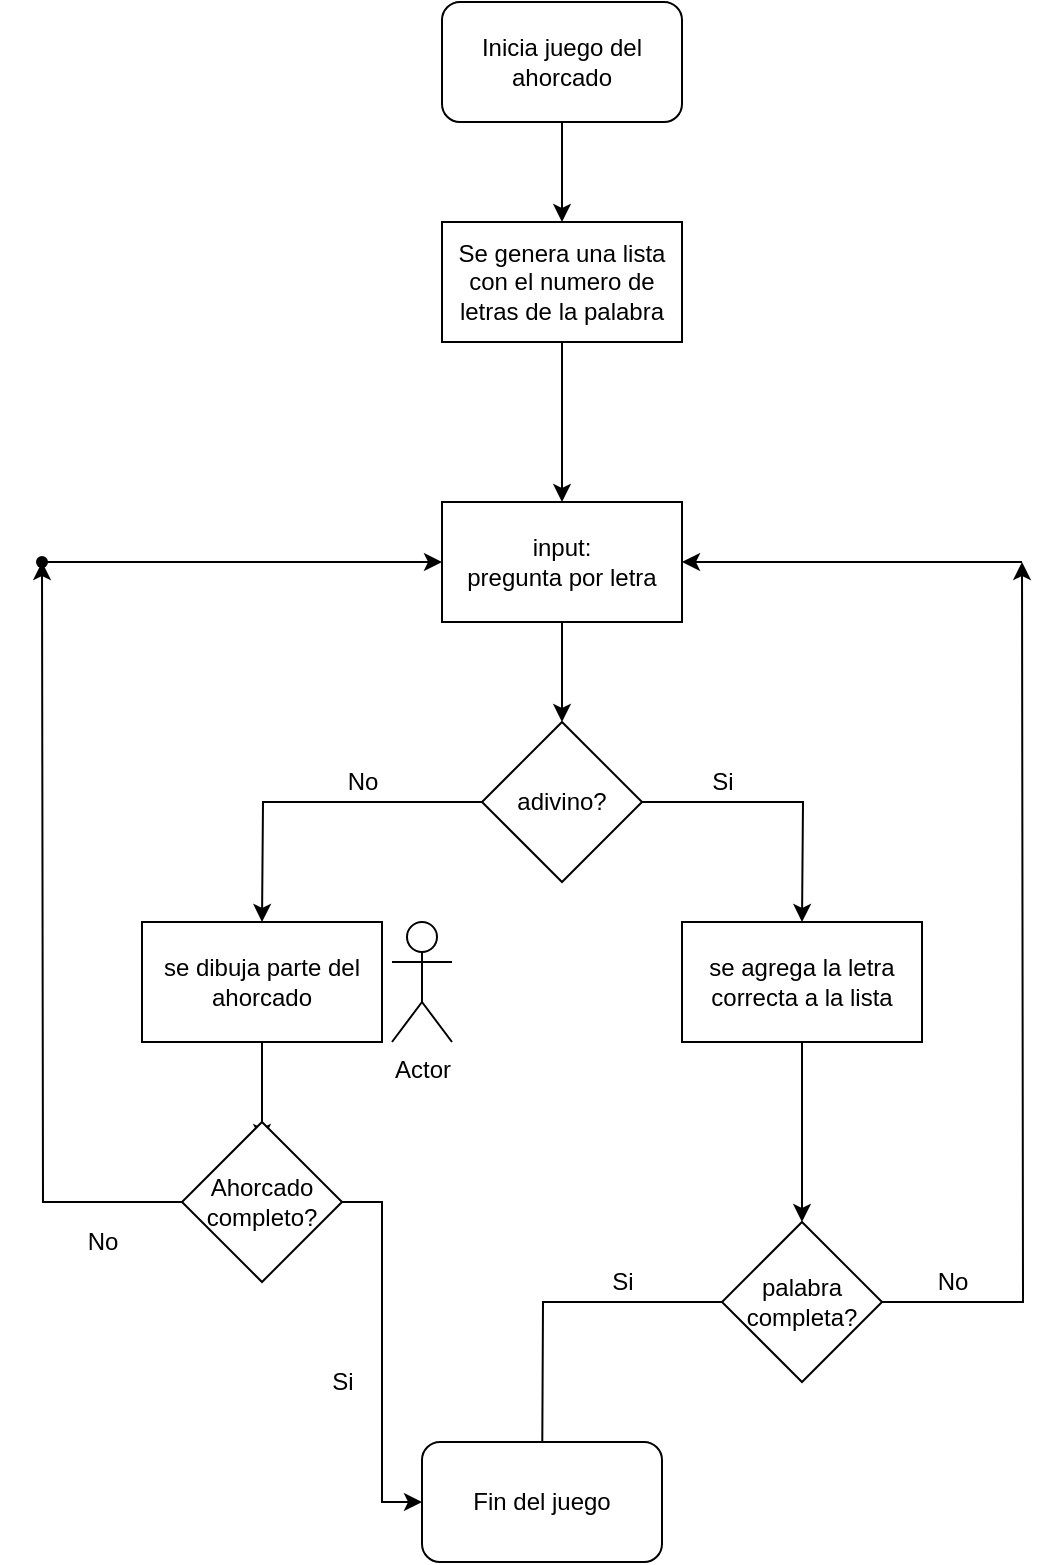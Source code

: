 <mxfile version="17.4.0" type="github"><diagram id="LaMjeHEukkqqspSDP2_8" name="Page-1"><mxGraphModel dx="1422" dy="794" grid="1" gridSize="10" guides="1" tooltips="1" connect="1" arrows="1" fold="1" page="1" pageScale="1" pageWidth="827" pageHeight="1169" math="0" shadow="0"><root><mxCell id="0"/><mxCell id="1" parent="0"/><mxCell id="LRZywqO3LHUGAL5lUqYF-5" style="edgeStyle=orthogonalEdgeStyle;rounded=0;orthogonalLoop=1;jettySize=auto;html=1;exitX=0.5;exitY=1;exitDx=0;exitDy=0;entryX=0.5;entryY=0;entryDx=0;entryDy=0;" edge="1" parent="1" source="LRZywqO3LHUGAL5lUqYF-1" target="LRZywqO3LHUGAL5lUqYF-40"><mxGeometry relative="1" as="geometry"/></mxCell><mxCell id="LRZywqO3LHUGAL5lUqYF-1" value="Inicia juego del ahorcado" style="rounded=1;whiteSpace=wrap;html=1;" vertex="1" parent="1"><mxGeometry x="340" y="40" width="120" height="60" as="geometry"/></mxCell><mxCell id="LRZywqO3LHUGAL5lUqYF-7" style="edgeStyle=orthogonalEdgeStyle;rounded=0;orthogonalLoop=1;jettySize=auto;html=1;exitX=0.5;exitY=1;exitDx=0;exitDy=0;entryX=0.5;entryY=0;entryDx=0;entryDy=0;" edge="1" parent="1" source="LRZywqO3LHUGAL5lUqYF-2" target="LRZywqO3LHUGAL5lUqYF-3"><mxGeometry relative="1" as="geometry"/></mxCell><mxCell id="LRZywqO3LHUGAL5lUqYF-2" value="input:&lt;br&gt;pregunta por letra" style="rounded=0;whiteSpace=wrap;html=1;" vertex="1" parent="1"><mxGeometry x="340" y="290" width="120" height="60" as="geometry"/></mxCell><mxCell id="LRZywqO3LHUGAL5lUqYF-13" style="edgeStyle=orthogonalEdgeStyle;rounded=0;orthogonalLoop=1;jettySize=auto;html=1;exitX=1;exitY=0.5;exitDx=0;exitDy=0;" edge="1" parent="1" source="LRZywqO3LHUGAL5lUqYF-3"><mxGeometry relative="1" as="geometry"><mxPoint x="520" y="500" as="targetPoint"/></mxGeometry></mxCell><mxCell id="LRZywqO3LHUGAL5lUqYF-25" style="edgeStyle=orthogonalEdgeStyle;rounded=0;orthogonalLoop=1;jettySize=auto;html=1;" edge="1" parent="1" source="LRZywqO3LHUGAL5lUqYF-3"><mxGeometry relative="1" as="geometry"><mxPoint x="250" y="500" as="targetPoint"/></mxGeometry></mxCell><mxCell id="LRZywqO3LHUGAL5lUqYF-3" value="adivino?" style="rhombus;whiteSpace=wrap;html=1;" vertex="1" parent="1"><mxGeometry x="360" y="400" width="80" height="80" as="geometry"/></mxCell><mxCell id="LRZywqO3LHUGAL5lUqYF-14" value="Si" style="text;html=1;align=center;verticalAlign=middle;resizable=0;points=[];autosize=1;strokeColor=none;fillColor=none;" vertex="1" parent="1"><mxGeometry x="465" y="420" width="30" height="20" as="geometry"/></mxCell><mxCell id="LRZywqO3LHUGAL5lUqYF-16" style="edgeStyle=orthogonalEdgeStyle;rounded=0;orthogonalLoop=1;jettySize=auto;html=1;exitX=1;exitY=0.5;exitDx=0;exitDy=0;" edge="1" parent="1" source="LRZywqO3LHUGAL5lUqYF-18"><mxGeometry relative="1" as="geometry"><mxPoint x="630" y="320" as="targetPoint"/></mxGeometry></mxCell><mxCell id="LRZywqO3LHUGAL5lUqYF-19" style="edgeStyle=orthogonalEdgeStyle;rounded=0;orthogonalLoop=1;jettySize=auto;html=1;entryX=0.5;entryY=0;entryDx=0;entryDy=0;" edge="1" parent="1" source="LRZywqO3LHUGAL5lUqYF-15" target="LRZywqO3LHUGAL5lUqYF-18"><mxGeometry relative="1" as="geometry"/></mxCell><mxCell id="LRZywqO3LHUGAL5lUqYF-15" value="se agrega la letra correcta a la lista" style="rounded=0;whiteSpace=wrap;html=1;" vertex="1" parent="1"><mxGeometry x="460" y="500" width="120" height="60" as="geometry"/></mxCell><mxCell id="LRZywqO3LHUGAL5lUqYF-17" value="" style="endArrow=classic;html=1;rounded=0;entryX=1;entryY=0.5;entryDx=0;entryDy=0;" edge="1" parent="1" target="LRZywqO3LHUGAL5lUqYF-2"><mxGeometry width="50" height="50" relative="1" as="geometry"><mxPoint x="630" y="320" as="sourcePoint"/><mxPoint x="630" y="270" as="targetPoint"/></mxGeometry></mxCell><mxCell id="LRZywqO3LHUGAL5lUqYF-23" style="edgeStyle=orthogonalEdgeStyle;rounded=0;orthogonalLoop=1;jettySize=auto;html=1;" edge="1" parent="1" source="LRZywqO3LHUGAL5lUqYF-18"><mxGeometry relative="1" as="geometry"><mxPoint x="390" y="790" as="targetPoint"/></mxGeometry></mxCell><mxCell id="LRZywqO3LHUGAL5lUqYF-18" value="palabra completa?" style="rhombus;whiteSpace=wrap;html=1;" vertex="1" parent="1"><mxGeometry x="480" y="650" width="80" height="80" as="geometry"/></mxCell><mxCell id="LRZywqO3LHUGAL5lUqYF-22" value="No" style="text;html=1;align=center;verticalAlign=middle;resizable=0;points=[];autosize=1;strokeColor=none;fillColor=none;" vertex="1" parent="1"><mxGeometry x="580" y="670" width="30" height="20" as="geometry"/></mxCell><mxCell id="LRZywqO3LHUGAL5lUqYF-24" value="Fin del juego" style="rounded=1;whiteSpace=wrap;html=1;" vertex="1" parent="1"><mxGeometry x="330" y="760" width="120" height="60" as="geometry"/></mxCell><mxCell id="LRZywqO3LHUGAL5lUqYF-27" style="edgeStyle=orthogonalEdgeStyle;rounded=0;orthogonalLoop=1;jettySize=auto;html=1;" edge="1" parent="1" source="LRZywqO3LHUGAL5lUqYF-26"><mxGeometry relative="1" as="geometry"><mxPoint x="250" y="610" as="targetPoint"/></mxGeometry></mxCell><mxCell id="LRZywqO3LHUGAL5lUqYF-32" style="edgeStyle=orthogonalEdgeStyle;rounded=0;orthogonalLoop=1;jettySize=auto;html=1;exitX=0;exitY=0.5;exitDx=0;exitDy=0;" edge="1" parent="1" source="LRZywqO3LHUGAL5lUqYF-28"><mxGeometry relative="1" as="geometry"><mxPoint x="140" y="320" as="targetPoint"/></mxGeometry></mxCell><mxCell id="LRZywqO3LHUGAL5lUqYF-26" value="se dibuja parte del ahorcado" style="whiteSpace=wrap;html=1;" vertex="1" parent="1"><mxGeometry x="190" y="500" width="120" height="60" as="geometry"/></mxCell><mxCell id="LRZywqO3LHUGAL5lUqYF-29" style="edgeStyle=orthogonalEdgeStyle;rounded=0;orthogonalLoop=1;jettySize=auto;html=1;entryX=0;entryY=0.5;entryDx=0;entryDy=0;" edge="1" parent="1" source="LRZywqO3LHUGAL5lUqYF-28" target="LRZywqO3LHUGAL5lUqYF-24"><mxGeometry relative="1" as="geometry"/></mxCell><mxCell id="LRZywqO3LHUGAL5lUqYF-28" value="Ahorcado completo?" style="rhombus;whiteSpace=wrap;html=1;" vertex="1" parent="1"><mxGeometry x="210" y="600" width="80" height="80" as="geometry"/></mxCell><mxCell id="LRZywqO3LHUGAL5lUqYF-30" value="Si" style="text;html=1;align=center;verticalAlign=middle;resizable=0;points=[];autosize=1;strokeColor=none;fillColor=none;" vertex="1" parent="1"><mxGeometry x="275" y="720" width="30" height="20" as="geometry"/></mxCell><mxCell id="LRZywqO3LHUGAL5lUqYF-31" value="No" style="text;html=1;align=center;verticalAlign=middle;resizable=0;points=[];autosize=1;strokeColor=none;fillColor=none;" vertex="1" parent="1"><mxGeometry x="285" y="420" width="30" height="20" as="geometry"/></mxCell><mxCell id="LRZywqO3LHUGAL5lUqYF-34" style="edgeStyle=orthogonalEdgeStyle;rounded=0;orthogonalLoop=1;jettySize=auto;html=1;entryX=0;entryY=0.5;entryDx=0;entryDy=0;" edge="1" parent="1" source="LRZywqO3LHUGAL5lUqYF-33" target="LRZywqO3LHUGAL5lUqYF-2"><mxGeometry relative="1" as="geometry"/></mxCell><mxCell id="LRZywqO3LHUGAL5lUqYF-33" value="" style="shape=waypoint;sketch=0;size=6;pointerEvents=1;points=[];fillColor=none;resizable=0;rotatable=0;perimeter=centerPerimeter;snapToPoint=1;" vertex="1" parent="1"><mxGeometry x="120" y="300" width="40" height="40" as="geometry"/></mxCell><mxCell id="LRZywqO3LHUGAL5lUqYF-35" value="No" style="text;html=1;align=center;verticalAlign=middle;resizable=0;points=[];autosize=1;strokeColor=none;fillColor=none;" vertex="1" parent="1"><mxGeometry x="155" y="650" width="30" height="20" as="geometry"/></mxCell><mxCell id="LRZywqO3LHUGAL5lUqYF-36" value="Si" style="text;html=1;align=center;verticalAlign=middle;resizable=0;points=[];autosize=1;strokeColor=none;fillColor=none;" vertex="1" parent="1"><mxGeometry x="415" y="670" width="30" height="20" as="geometry"/></mxCell><mxCell id="LRZywqO3LHUGAL5lUqYF-37" value="Actor" style="shape=umlActor;verticalLabelPosition=bottom;verticalAlign=top;html=1;outlineConnect=0;" vertex="1" parent="1"><mxGeometry x="315" y="500" width="30" height="60" as="geometry"/></mxCell><mxCell id="LRZywqO3LHUGAL5lUqYF-41" style="edgeStyle=orthogonalEdgeStyle;rounded=0;orthogonalLoop=1;jettySize=auto;html=1;entryX=0.5;entryY=0;entryDx=0;entryDy=0;" edge="1" parent="1" source="LRZywqO3LHUGAL5lUqYF-40" target="LRZywqO3LHUGAL5lUqYF-2"><mxGeometry relative="1" as="geometry"/></mxCell><mxCell id="LRZywqO3LHUGAL5lUqYF-40" value="Se genera una lista con el numero de letras de la palabra" style="whiteSpace=wrap;html=1;" vertex="1" parent="1"><mxGeometry x="340" y="150" width="120" height="60" as="geometry"/></mxCell></root></mxGraphModel></diagram></mxfile>